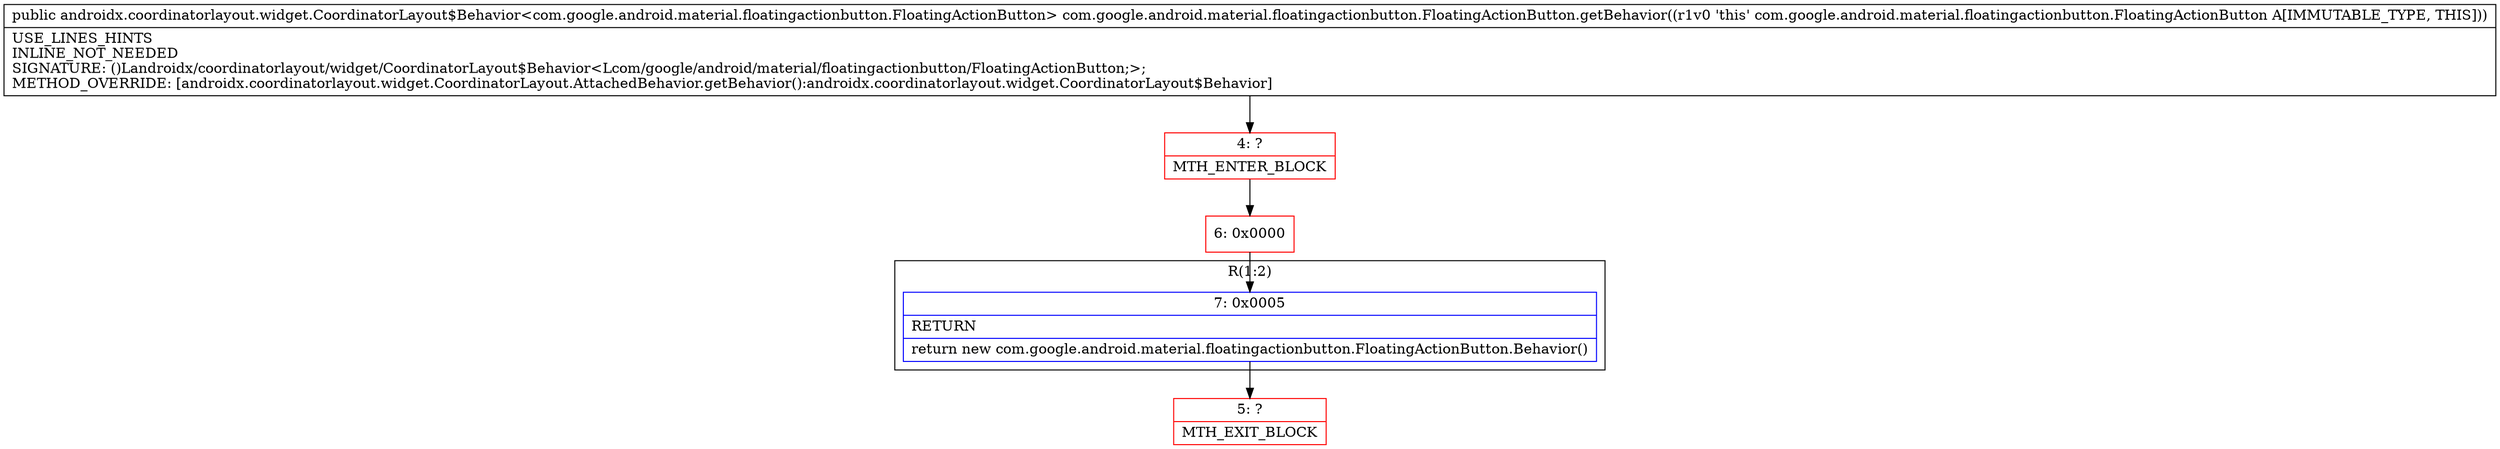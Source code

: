 digraph "CFG forcom.google.android.material.floatingactionbutton.FloatingActionButton.getBehavior()Landroidx\/coordinatorlayout\/widget\/CoordinatorLayout$Behavior;" {
subgraph cluster_Region_711260920 {
label = "R(1:2)";
node [shape=record,color=blue];
Node_7 [shape=record,label="{7\:\ 0x0005|RETURN\l|return new com.google.android.material.floatingactionbutton.FloatingActionButton.Behavior()\l}"];
}
Node_4 [shape=record,color=red,label="{4\:\ ?|MTH_ENTER_BLOCK\l}"];
Node_6 [shape=record,color=red,label="{6\:\ 0x0000}"];
Node_5 [shape=record,color=red,label="{5\:\ ?|MTH_EXIT_BLOCK\l}"];
MethodNode[shape=record,label="{public androidx.coordinatorlayout.widget.CoordinatorLayout$Behavior\<com.google.android.material.floatingactionbutton.FloatingActionButton\> com.google.android.material.floatingactionbutton.FloatingActionButton.getBehavior((r1v0 'this' com.google.android.material.floatingactionbutton.FloatingActionButton A[IMMUTABLE_TYPE, THIS]))  | USE_LINES_HINTS\lINLINE_NOT_NEEDED\lSIGNATURE: ()Landroidx\/coordinatorlayout\/widget\/CoordinatorLayout$Behavior\<Lcom\/google\/android\/material\/floatingactionbutton\/FloatingActionButton;\>;\lMETHOD_OVERRIDE: [androidx.coordinatorlayout.widget.CoordinatorLayout.AttachedBehavior.getBehavior():androidx.coordinatorlayout.widget.CoordinatorLayout$Behavior]\l}"];
MethodNode -> Node_4;Node_7 -> Node_5;
Node_4 -> Node_6;
Node_6 -> Node_7;
}

